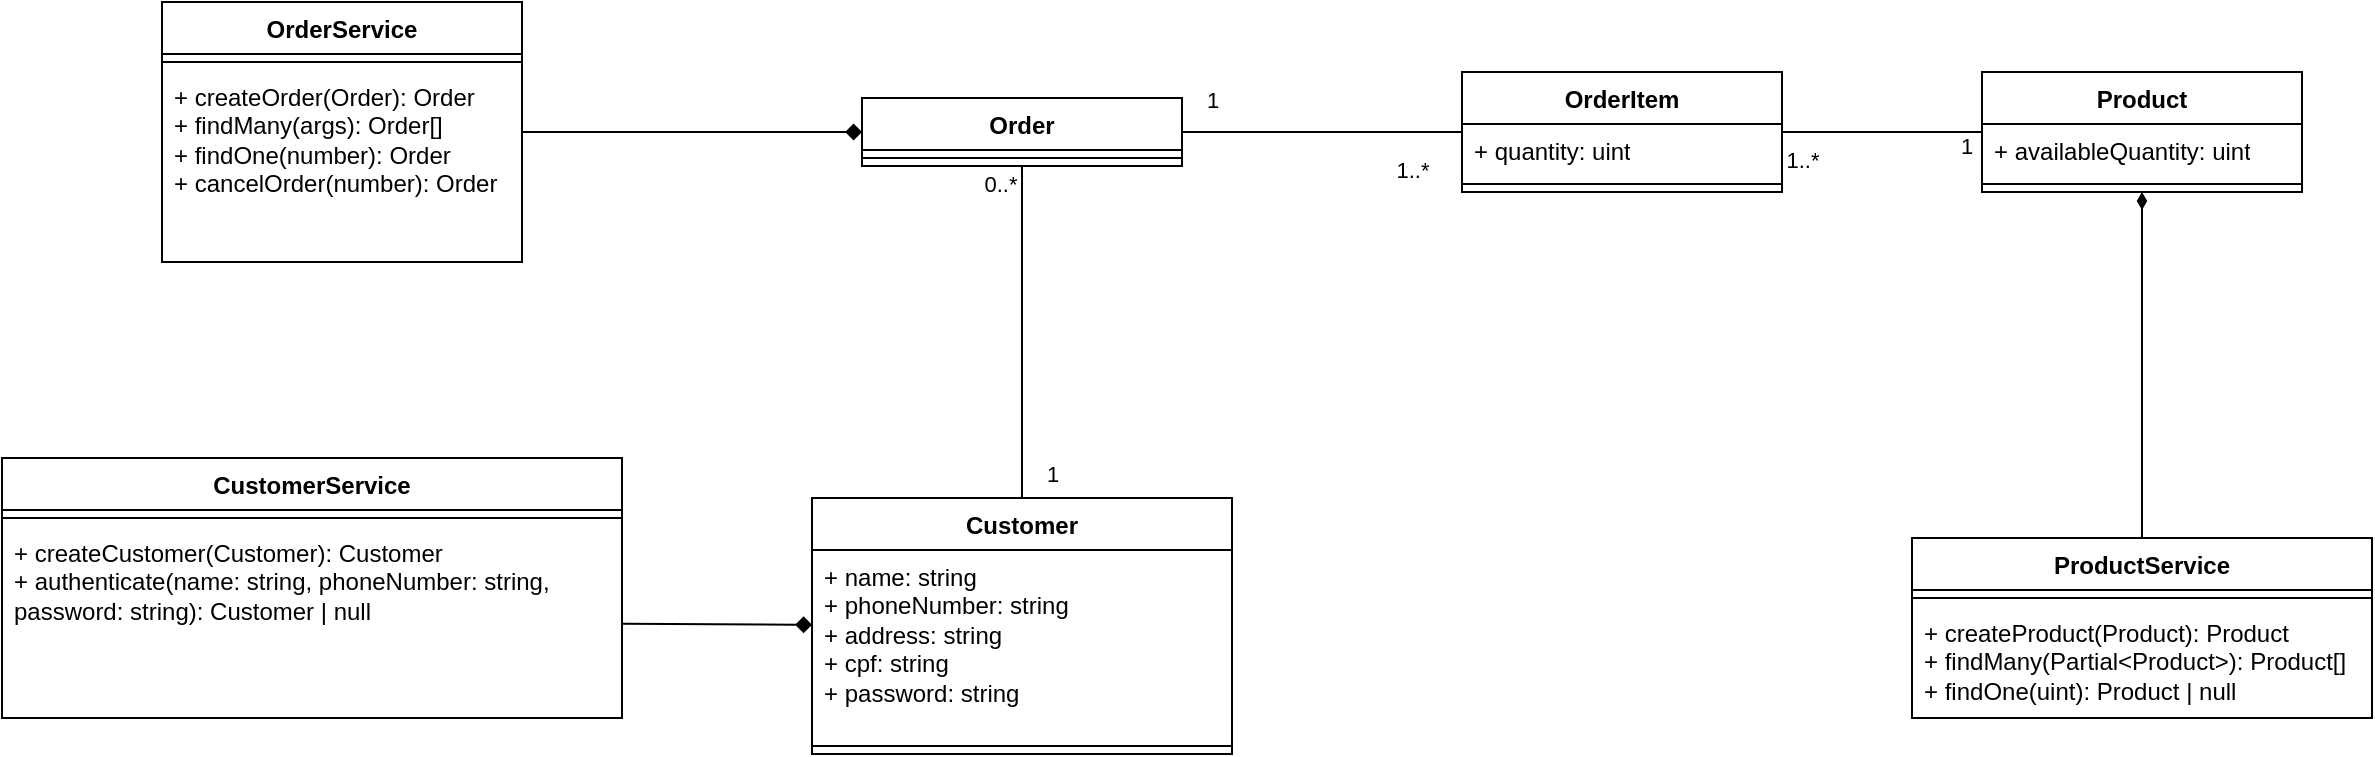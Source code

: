 <mxfile version="24.3.1" type="google">
  <diagram name="Página-1" id="sbA4Xt9z1xQm_kbztMEz">
    <mxGraphModel grid="1" page="1" gridSize="10" guides="1" tooltips="1" connect="1" arrows="1" fold="1" pageScale="1" pageWidth="827" pageHeight="1169" math="0" shadow="0">
      <root>
        <mxCell id="0" />
        <mxCell id="1" parent="0" />
        <mxCell id="Hkvkkceks_1zQiWRPkAM-1" value="Customer" style="swimlane;fontStyle=1;align=center;verticalAlign=top;childLayout=stackLayout;horizontal=1;startSize=26;horizontalStack=0;resizeParent=1;resizeParentMax=0;resizeLast=0;collapsible=1;marginBottom=0;whiteSpace=wrap;html=1;labelBackgroundColor=none;" vertex="1" parent="1">
          <mxGeometry x="435" y="290" width="210" height="128" as="geometry" />
        </mxCell>
        <mxCell id="Hkvkkceks_1zQiWRPkAM-2" value="&lt;div&gt;+ name: string&lt;br&gt;&lt;/div&gt;&lt;div&gt;+ phoneNumber: string&lt;/div&gt;&lt;div&gt;+ address: string&lt;/div&gt;&lt;div&gt;+ cpf: string&lt;/div&gt;&lt;div&gt;+ password: string&lt;/div&gt;" style="text;strokeColor=none;fillColor=none;align=left;verticalAlign=top;spacingLeft=4;spacingRight=4;overflow=hidden;rotatable=0;points=[[0,0.5],[1,0.5]];portConstraint=eastwest;whiteSpace=wrap;html=1;labelBackgroundColor=none;" vertex="1" parent="Hkvkkceks_1zQiWRPkAM-1">
          <mxGeometry y="26" width="210" height="94" as="geometry" />
        </mxCell>
        <mxCell id="Hkvkkceks_1zQiWRPkAM-3" value="" style="line;strokeWidth=1;fillColor=none;align=left;verticalAlign=middle;spacingTop=-1;spacingLeft=3;spacingRight=3;rotatable=0;labelPosition=right;points=[];portConstraint=eastwest;labelBackgroundColor=none;" vertex="1" parent="Hkvkkceks_1zQiWRPkAM-1">
          <mxGeometry y="120" width="210" height="8" as="geometry" />
        </mxCell>
        <mxCell id="Hkvkkceks_1zQiWRPkAM-7" value="Order" style="swimlane;fontStyle=1;align=center;verticalAlign=top;childLayout=stackLayout;horizontal=1;startSize=26;horizontalStack=0;resizeParent=1;resizeParentMax=0;resizeLast=0;collapsible=1;marginBottom=0;whiteSpace=wrap;html=1;labelBackgroundColor=none;" vertex="1" parent="1">
          <mxGeometry x="460" y="90" width="160" height="34" as="geometry" />
        </mxCell>
        <mxCell id="Hkvkkceks_1zQiWRPkAM-9" value="" style="line;strokeWidth=1;fillColor=none;align=left;verticalAlign=middle;spacingTop=-1;spacingLeft=3;spacingRight=3;rotatable=0;labelPosition=right;points=[];portConstraint=eastwest;labelBackgroundColor=none;" vertex="1" parent="Hkvkkceks_1zQiWRPkAM-7">
          <mxGeometry y="26" width="160" height="8" as="geometry" />
        </mxCell>
        <mxCell id="Hkvkkceks_1zQiWRPkAM-11" style="rounded=0;orthogonalLoop=1;jettySize=auto;html=1;endArrow=none;endFill=0;labelBackgroundColor=none;fontColor=default;" edge="1" parent="1" source="Hkvkkceks_1zQiWRPkAM-7" target="Hkvkkceks_1zQiWRPkAM-1">
          <mxGeometry relative="1" as="geometry" />
        </mxCell>
        <mxCell id="Hkvkkceks_1zQiWRPkAM-13" value="1" style="edgeLabel;html=1;align=center;verticalAlign=middle;resizable=0;points=[];labelBackgroundColor=none;" vertex="1" connectable="0" parent="Hkvkkceks_1zQiWRPkAM-11">
          <mxGeometry x="0.901" y="2" relative="1" as="geometry">
            <mxPoint x="13" y="-4" as="offset" />
          </mxGeometry>
        </mxCell>
        <mxCell id="Hkvkkceks_1zQiWRPkAM-14" value="0..*" style="edgeLabel;html=1;align=center;verticalAlign=middle;resizable=0;points=[];labelBackgroundColor=none;" vertex="1" connectable="0" parent="Hkvkkceks_1zQiWRPkAM-11">
          <mxGeometry x="-0.927" y="-1" relative="1" as="geometry">
            <mxPoint x="-10" y="3" as="offset" />
          </mxGeometry>
        </mxCell>
        <mxCell id="Hkvkkceks_1zQiWRPkAM-15" value="Product" style="swimlane;fontStyle=1;align=center;verticalAlign=top;childLayout=stackLayout;horizontal=1;startSize=26;horizontalStack=0;resizeParent=1;resizeParentMax=0;resizeLast=0;collapsible=1;marginBottom=0;whiteSpace=wrap;html=1;labelBackgroundColor=none;" vertex="1" parent="1">
          <mxGeometry x="1020" y="77" width="160" height="60" as="geometry" />
        </mxCell>
        <mxCell id="Hkvkkceks_1zQiWRPkAM-16" value="+ availableQuantity: uint" style="text;strokeColor=none;fillColor=none;align=left;verticalAlign=top;spacingLeft=4;spacingRight=4;overflow=hidden;rotatable=0;points=[[0,0.5],[1,0.5]];portConstraint=eastwest;whiteSpace=wrap;html=1;labelBackgroundColor=none;" vertex="1" parent="Hkvkkceks_1zQiWRPkAM-15">
          <mxGeometry y="26" width="160" height="26" as="geometry" />
        </mxCell>
        <mxCell id="Hkvkkceks_1zQiWRPkAM-17" value="" style="line;strokeWidth=1;fillColor=none;align=left;verticalAlign=middle;spacingTop=-1;spacingLeft=3;spacingRight=3;rotatable=0;labelPosition=right;points=[];portConstraint=eastwest;labelBackgroundColor=none;" vertex="1" parent="Hkvkkceks_1zQiWRPkAM-15">
          <mxGeometry y="52" width="160" height="8" as="geometry" />
        </mxCell>
        <mxCell id="Hkvkkceks_1zQiWRPkAM-32" style="rounded=0;orthogonalLoop=1;jettySize=auto;html=1;endArrow=none;endFill=0;labelBackgroundColor=none;fontColor=default;" edge="1" parent="1" source="Hkvkkceks_1zQiWRPkAM-26" target="Hkvkkceks_1zQiWRPkAM-7">
          <mxGeometry relative="1" as="geometry" />
        </mxCell>
        <mxCell id="Hkvkkceks_1zQiWRPkAM-34" value="1" style="edgeLabel;html=1;align=center;verticalAlign=middle;resizable=0;points=[];labelBackgroundColor=none;" vertex="1" connectable="0" parent="Hkvkkceks_1zQiWRPkAM-32">
          <mxGeometry x="0.785" y="-2" relative="1" as="geometry">
            <mxPoint y="-14" as="offset" />
          </mxGeometry>
        </mxCell>
        <mxCell id="Hkvkkceks_1zQiWRPkAM-35" value="1..*" style="edgeLabel;html=1;align=center;verticalAlign=middle;resizable=0;points=[];labelBackgroundColor=none;" vertex="1" connectable="0" parent="Hkvkkceks_1zQiWRPkAM-32">
          <mxGeometry x="-0.637" relative="1" as="geometry">
            <mxPoint y="19" as="offset" />
          </mxGeometry>
        </mxCell>
        <mxCell id="Hkvkkceks_1zQiWRPkAM-33" style="rounded=0;orthogonalLoop=1;jettySize=auto;html=1;endArrow=none;endFill=0;labelBackgroundColor=none;fontColor=default;" edge="1" parent="1" source="Hkvkkceks_1zQiWRPkAM-26" target="Hkvkkceks_1zQiWRPkAM-15">
          <mxGeometry relative="1" as="geometry" />
        </mxCell>
        <mxCell id="Hkvkkceks_1zQiWRPkAM-36" value="1..*" style="edgeLabel;html=1;align=center;verticalAlign=middle;resizable=0;points=[];labelBackgroundColor=none;" vertex="1" connectable="0" parent="Hkvkkceks_1zQiWRPkAM-33">
          <mxGeometry x="-0.732" y="2" relative="1" as="geometry">
            <mxPoint x="-4" y="16" as="offset" />
          </mxGeometry>
        </mxCell>
        <mxCell id="Hkvkkceks_1zQiWRPkAM-37" value="1" style="edgeLabel;html=1;align=center;verticalAlign=middle;resizable=0;points=[];labelBackgroundColor=none;" vertex="1" connectable="0" parent="Hkvkkceks_1zQiWRPkAM-33">
          <mxGeometry x="0.839" y="2" relative="1" as="geometry">
            <mxPoint y="9" as="offset" />
          </mxGeometry>
        </mxCell>
        <mxCell id="Hkvkkceks_1zQiWRPkAM-26" value="OrderItem" style="swimlane;fontStyle=1;align=center;verticalAlign=top;childLayout=stackLayout;horizontal=1;startSize=26;horizontalStack=0;resizeParent=1;resizeParentMax=0;resizeLast=0;collapsible=1;marginBottom=0;whiteSpace=wrap;html=1;labelBackgroundColor=none;" vertex="1" parent="1">
          <mxGeometry x="760" y="77" width="160" height="60" as="geometry" />
        </mxCell>
        <mxCell id="Hkvkkceks_1zQiWRPkAM-27" value="+ quantity: uint" style="text;strokeColor=none;fillColor=none;align=left;verticalAlign=top;spacingLeft=4;spacingRight=4;overflow=hidden;rotatable=0;points=[[0,0.5],[1,0.5]];portConstraint=eastwest;whiteSpace=wrap;html=1;labelBackgroundColor=none;" vertex="1" parent="Hkvkkceks_1zQiWRPkAM-26">
          <mxGeometry y="26" width="160" height="26" as="geometry" />
        </mxCell>
        <mxCell id="Hkvkkceks_1zQiWRPkAM-28" value="" style="line;strokeWidth=1;fillColor=none;align=left;verticalAlign=middle;spacingTop=-1;spacingLeft=3;spacingRight=3;rotatable=0;labelPosition=right;points=[];portConstraint=eastwest;labelBackgroundColor=none;" vertex="1" parent="Hkvkkceks_1zQiWRPkAM-26">
          <mxGeometry y="52" width="160" height="8" as="geometry" />
        </mxCell>
        <mxCell id="OknJXwTi2QquN4bvKiqD-5" style="rounded=0;orthogonalLoop=1;jettySize=auto;html=1;endArrow=diamondThin;endFill=1;labelBackgroundColor=none;fontColor=default;" edge="1" parent="1" source="OknJXwTi2QquN4bvKiqD-1" target="Hkvkkceks_1zQiWRPkAM-15">
          <mxGeometry relative="1" as="geometry" />
        </mxCell>
        <mxCell id="OknJXwTi2QquN4bvKiqD-1" value="ProductService" style="swimlane;fontStyle=1;align=center;verticalAlign=top;childLayout=stackLayout;horizontal=1;startSize=26;horizontalStack=0;resizeParent=1;resizeParentMax=0;resizeLast=0;collapsible=1;marginBottom=0;whiteSpace=wrap;html=1;labelBackgroundColor=none;" vertex="1" parent="1">
          <mxGeometry x="985" y="310" width="230" height="90" as="geometry" />
        </mxCell>
        <mxCell id="OknJXwTi2QquN4bvKiqD-3" value="" style="line;strokeWidth=1;fillColor=none;align=left;verticalAlign=middle;spacingTop=-1;spacingLeft=3;spacingRight=3;rotatable=0;labelPosition=right;points=[];portConstraint=eastwest;labelBackgroundColor=none;" vertex="1" parent="OknJXwTi2QquN4bvKiqD-1">
          <mxGeometry y="26" width="230" height="8" as="geometry" />
        </mxCell>
        <mxCell id="OknJXwTi2QquN4bvKiqD-4" value="+ createProduct(Product): Product&lt;div&gt;+ findMany(Partial&amp;lt;Product&amp;gt;): Product[]&lt;/div&gt;&lt;div&gt;+ findOne(uint): Product | null&lt;/div&gt;&lt;div&gt;&lt;br&gt;&lt;/div&gt;" style="text;strokeColor=none;fillColor=none;align=left;verticalAlign=top;spacingLeft=4;spacingRight=4;overflow=hidden;rotatable=0;points=[[0,0.5],[1,0.5]];portConstraint=eastwest;whiteSpace=wrap;html=1;labelBackgroundColor=none;" vertex="1" parent="OknJXwTi2QquN4bvKiqD-1">
          <mxGeometry y="34" width="230" height="56" as="geometry" />
        </mxCell>
        <mxCell id="OknJXwTi2QquN4bvKiqD-21" style="rounded=0;orthogonalLoop=1;jettySize=auto;html=1;endArrow=diamond;endFill=1;" edge="1" parent="1" source="OknJXwTi2QquN4bvKiqD-17" target="Hkvkkceks_1zQiWRPkAM-7">
          <mxGeometry relative="1" as="geometry" />
        </mxCell>
        <mxCell id="OknJXwTi2QquN4bvKiqD-17" value="OrderService" style="swimlane;fontStyle=1;align=center;verticalAlign=top;childLayout=stackLayout;horizontal=1;startSize=26;horizontalStack=0;resizeParent=1;resizeParentMax=0;resizeLast=0;collapsible=1;marginBottom=0;whiteSpace=wrap;html=1;" vertex="1" parent="1">
          <mxGeometry x="110" y="42" width="180" height="130" as="geometry" />
        </mxCell>
        <mxCell id="OknJXwTi2QquN4bvKiqD-19" value="" style="line;strokeWidth=1;fillColor=none;align=left;verticalAlign=middle;spacingTop=-1;spacingLeft=3;spacingRight=3;rotatable=0;labelPosition=right;points=[];portConstraint=eastwest;strokeColor=inherit;" vertex="1" parent="OknJXwTi2QquN4bvKiqD-17">
          <mxGeometry y="26" width="180" height="8" as="geometry" />
        </mxCell>
        <mxCell id="OknJXwTi2QquN4bvKiqD-20" value="+ createOrder(Order): Order&lt;div&gt;+ findMany(args): Order[]&lt;/div&gt;&lt;div&gt;+ findOne(number): Order&lt;/div&gt;&lt;div&gt;+ cancelOrder(number): Order&lt;/div&gt;" style="text;strokeColor=none;fillColor=none;align=left;verticalAlign=top;spacingLeft=4;spacingRight=4;overflow=hidden;rotatable=0;points=[[0,0.5],[1,0.5]];portConstraint=eastwest;whiteSpace=wrap;html=1;" vertex="1" parent="OknJXwTi2QquN4bvKiqD-17">
          <mxGeometry y="34" width="180" height="96" as="geometry" />
        </mxCell>
        <mxCell id="OknJXwTi2QquN4bvKiqD-22" value="CustomerService" style="swimlane;fontStyle=1;align=center;verticalAlign=top;childLayout=stackLayout;horizontal=1;startSize=26;horizontalStack=0;resizeParent=1;resizeParentMax=0;resizeLast=0;collapsible=1;marginBottom=0;whiteSpace=wrap;html=1;" vertex="1" parent="1">
          <mxGeometry x="30" y="270" width="310" height="130" as="geometry" />
        </mxCell>
        <mxCell id="OknJXwTi2QquN4bvKiqD-24" value="" style="line;strokeWidth=1;fillColor=none;align=left;verticalAlign=middle;spacingTop=-1;spacingLeft=3;spacingRight=3;rotatable=0;labelPosition=right;points=[];portConstraint=eastwest;strokeColor=inherit;" vertex="1" parent="OknJXwTi2QquN4bvKiqD-22">
          <mxGeometry y="26" width="310" height="8" as="geometry" />
        </mxCell>
        <mxCell id="OknJXwTi2QquN4bvKiqD-25" value="+ createCustomer(Customer): Customer&lt;div&gt;+ authenticate(name: string, phoneNumber: string, password: string): Customer | null&lt;br&gt;&lt;/div&gt;" style="text;strokeColor=none;fillColor=none;align=left;verticalAlign=top;spacingLeft=4;spacingRight=4;overflow=hidden;rotatable=0;points=[[0,0.5],[1,0.5]];portConstraint=eastwest;whiteSpace=wrap;html=1;" vertex="1" parent="OknJXwTi2QquN4bvKiqD-22">
          <mxGeometry y="34" width="310" height="96" as="geometry" />
        </mxCell>
        <mxCell id="OknJXwTi2QquN4bvKiqD-26" style="rounded=0;orthogonalLoop=1;jettySize=auto;html=1;endArrow=diamond;endFill=1;" edge="1" parent="1" source="OknJXwTi2QquN4bvKiqD-25" target="Hkvkkceks_1zQiWRPkAM-1">
          <mxGeometry relative="1" as="geometry" />
        </mxCell>
      </root>
    </mxGraphModel>
  </diagram>
</mxfile>

